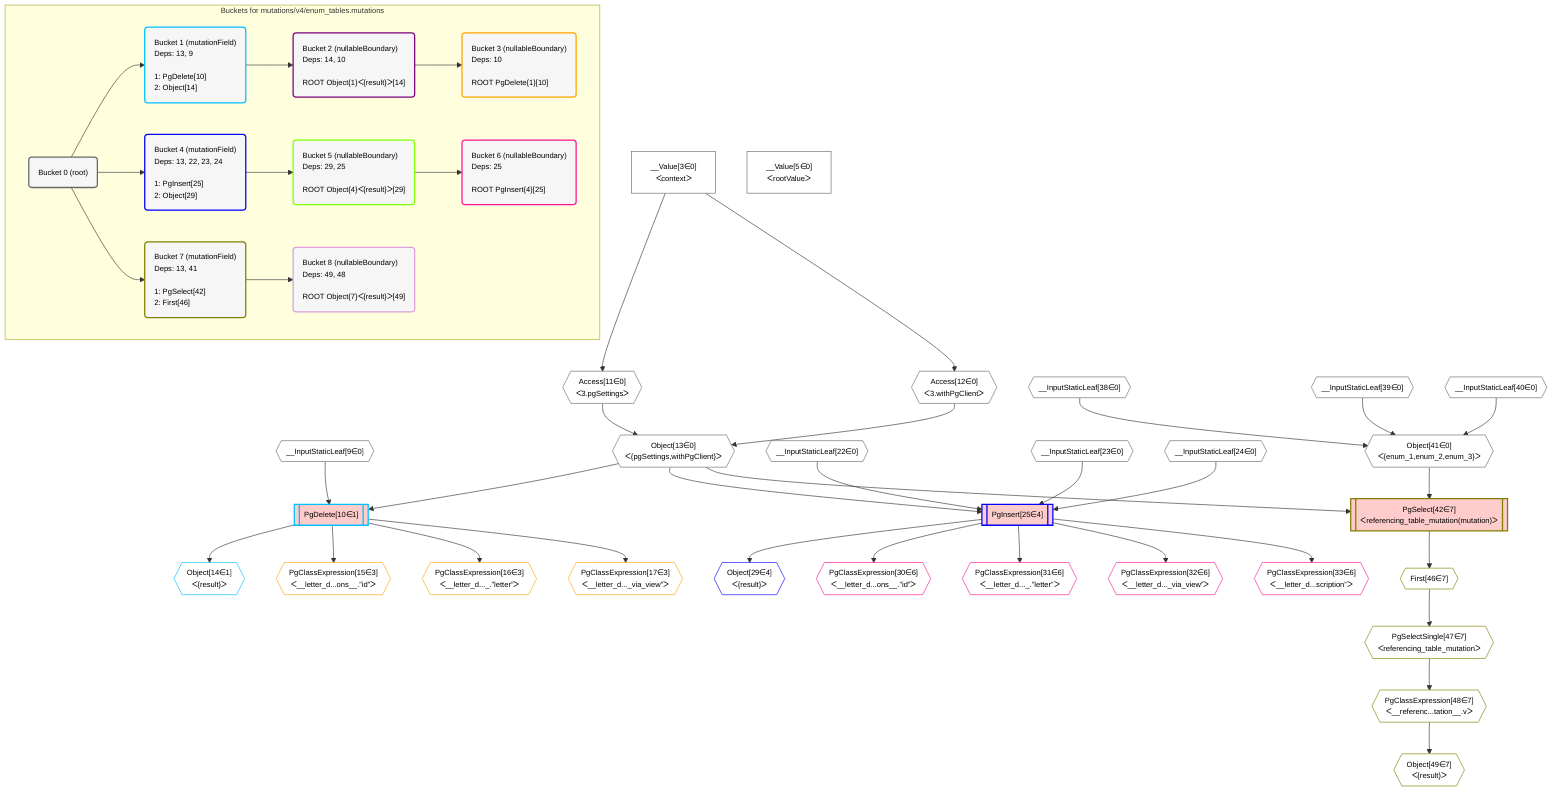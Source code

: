 %%{init: {'themeVariables': { 'fontSize': '12px'}}}%%
graph TD
    classDef path fill:#eee,stroke:#000,color:#000
    classDef plan fill:#fff,stroke-width:1px,color:#000
    classDef itemplan fill:#fff,stroke-width:2px,color:#000
    classDef unbatchedplan fill:#dff,stroke-width:1px,color:#000
    classDef sideeffectplan fill:#fcc,stroke-width:2px,color:#000
    classDef bucket fill:#f6f6f6,color:#000,stroke-width:2px,text-align:left


    %% define steps
    __Value3["__Value[3∈0]<br />ᐸcontextᐳ"]:::plan
    __Value5["__Value[5∈0]<br />ᐸrootValueᐳ"]:::plan
    __InputStaticLeaf9{{"__InputStaticLeaf[9∈0]"}}:::plan
    Access11{{"Access[11∈0]<br />ᐸ3.pgSettingsᐳ"}}:::plan
    Access12{{"Access[12∈0]<br />ᐸ3.withPgClientᐳ"}}:::plan
    Object13{{"Object[13∈0]<br />ᐸ{pgSettings,withPgClient}ᐳ"}}:::plan
    PgDelete10[["PgDelete[10∈1]"]]:::sideeffectplan
    Object14{{"Object[14∈1]<br />ᐸ{result}ᐳ"}}:::plan
    PgClassExpression15{{"PgClassExpression[15∈3]<br />ᐸ__letter_d...ons__.”id”ᐳ"}}:::plan
    PgClassExpression16{{"PgClassExpression[16∈3]<br />ᐸ__letter_d..._.”letter”ᐳ"}}:::plan
    PgClassExpression17{{"PgClassExpression[17∈3]<br />ᐸ__letter_d..._via_view”ᐳ"}}:::plan
    __InputStaticLeaf22{{"__InputStaticLeaf[22∈0]"}}:::plan
    __InputStaticLeaf23{{"__InputStaticLeaf[23∈0]"}}:::plan
    __InputStaticLeaf24{{"__InputStaticLeaf[24∈0]"}}:::plan
    PgInsert25[["PgInsert[25∈4]"]]:::sideeffectplan
    Object29{{"Object[29∈4]<br />ᐸ{result}ᐳ"}}:::plan
    PgClassExpression30{{"PgClassExpression[30∈6]<br />ᐸ__letter_d...ons__.”id”ᐳ"}}:::plan
    PgClassExpression31{{"PgClassExpression[31∈6]<br />ᐸ__letter_d..._.”letter”ᐳ"}}:::plan
    PgClassExpression32{{"PgClassExpression[32∈6]<br />ᐸ__letter_d..._via_view”ᐳ"}}:::plan
    PgClassExpression33{{"PgClassExpression[33∈6]<br />ᐸ__letter_d...scription”ᐳ"}}:::plan
    __InputStaticLeaf38{{"__InputStaticLeaf[38∈0]"}}:::plan
    __InputStaticLeaf39{{"__InputStaticLeaf[39∈0]"}}:::plan
    __InputStaticLeaf40{{"__InputStaticLeaf[40∈0]"}}:::plan
    Object41{{"Object[41∈0]<br />ᐸ{enum_1,enum_2,enum_3}ᐳ"}}:::plan
    PgSelect42[["PgSelect[42∈7]<br />ᐸreferencing_table_mutation(mutation)ᐳ"]]:::sideeffectplan
    First46{{"First[46∈7]"}}:::plan
    PgSelectSingle47{{"PgSelectSingle[47∈7]<br />ᐸreferencing_table_mutationᐳ"}}:::plan
    PgClassExpression48{{"PgClassExpression[48∈7]<br />ᐸ__referenc...tation__.vᐳ"}}:::plan
    Object49{{"Object[49∈7]<br />ᐸ{result}ᐳ"}}:::plan

    %% plan dependencies
    __Value3 --> Access11
    __Value3 --> Access12
    Access11 & Access12 --> Object13
    Object13 & __InputStaticLeaf9 --> PgDelete10
    PgDelete10 --> Object14
    PgDelete10 --> PgClassExpression15
    PgDelete10 --> PgClassExpression16
    PgDelete10 --> PgClassExpression17
    Object13 & __InputStaticLeaf22 & __InputStaticLeaf23 & __InputStaticLeaf24 --> PgInsert25
    PgInsert25 --> Object29
    PgInsert25 --> PgClassExpression30
    PgInsert25 --> PgClassExpression31
    PgInsert25 --> PgClassExpression32
    PgInsert25 --> PgClassExpression33
    __InputStaticLeaf38 & __InputStaticLeaf39 & __InputStaticLeaf40 --> Object41
    Object13 & Object41 --> PgSelect42
    PgSelect42 --> First46
    First46 --> PgSelectSingle47
    PgSelectSingle47 --> PgClassExpression48
    PgClassExpression48 --> Object49

    subgraph "Buckets for mutations/v4/enum_tables.mutations"
    Bucket0("Bucket 0 (root)"):::bucket
    classDef bucket0 stroke:#696969
    class Bucket0,__Value3,__Value5,__InputStaticLeaf9,Access11,Access12,Object13,__InputStaticLeaf22,__InputStaticLeaf23,__InputStaticLeaf24,__InputStaticLeaf38,__InputStaticLeaf39,__InputStaticLeaf40,Object41 bucket0
    Bucket1("Bucket 1 (mutationField)<br />Deps: 13, 9<br /><br />1: PgDelete[10]<br />2: Object[14]"):::bucket
    classDef bucket1 stroke:#00bfff
    class Bucket1,PgDelete10,Object14 bucket1
    Bucket2("Bucket 2 (nullableBoundary)<br />Deps: 14, 10<br /><br />ROOT Object{1}ᐸ{result}ᐳ[14]"):::bucket
    classDef bucket2 stroke:#7f007f
    class Bucket2 bucket2
    Bucket3("Bucket 3 (nullableBoundary)<br />Deps: 10<br /><br />ROOT PgDelete{1}[10]"):::bucket
    classDef bucket3 stroke:#ffa500
    class Bucket3,PgClassExpression15,PgClassExpression16,PgClassExpression17 bucket3
    Bucket4("Bucket 4 (mutationField)<br />Deps: 13, 22, 23, 24<br /><br />1: PgInsert[25]<br />2: Object[29]"):::bucket
    classDef bucket4 stroke:#0000ff
    class Bucket4,PgInsert25,Object29 bucket4
    Bucket5("Bucket 5 (nullableBoundary)<br />Deps: 29, 25<br /><br />ROOT Object{4}ᐸ{result}ᐳ[29]"):::bucket
    classDef bucket5 stroke:#7fff00
    class Bucket5 bucket5
    Bucket6("Bucket 6 (nullableBoundary)<br />Deps: 25<br /><br />ROOT PgInsert{4}[25]"):::bucket
    classDef bucket6 stroke:#ff1493
    class Bucket6,PgClassExpression30,PgClassExpression31,PgClassExpression32,PgClassExpression33 bucket6
    Bucket7("Bucket 7 (mutationField)<br />Deps: 13, 41<br /><br />1: PgSelect[42]<br />2: First[46]"):::bucket
    classDef bucket7 stroke:#808000
    class Bucket7,PgSelect42,First46,PgSelectSingle47,PgClassExpression48,Object49 bucket7
    Bucket8("Bucket 8 (nullableBoundary)<br />Deps: 49, 48<br /><br />ROOT Object{7}ᐸ{result}ᐳ[49]"):::bucket
    classDef bucket8 stroke:#dda0dd
    class Bucket8 bucket8
    Bucket0 --> Bucket1 & Bucket4 & Bucket7
    Bucket1 --> Bucket2
    Bucket2 --> Bucket3
    Bucket4 --> Bucket5
    Bucket5 --> Bucket6
    Bucket7 --> Bucket8
    end